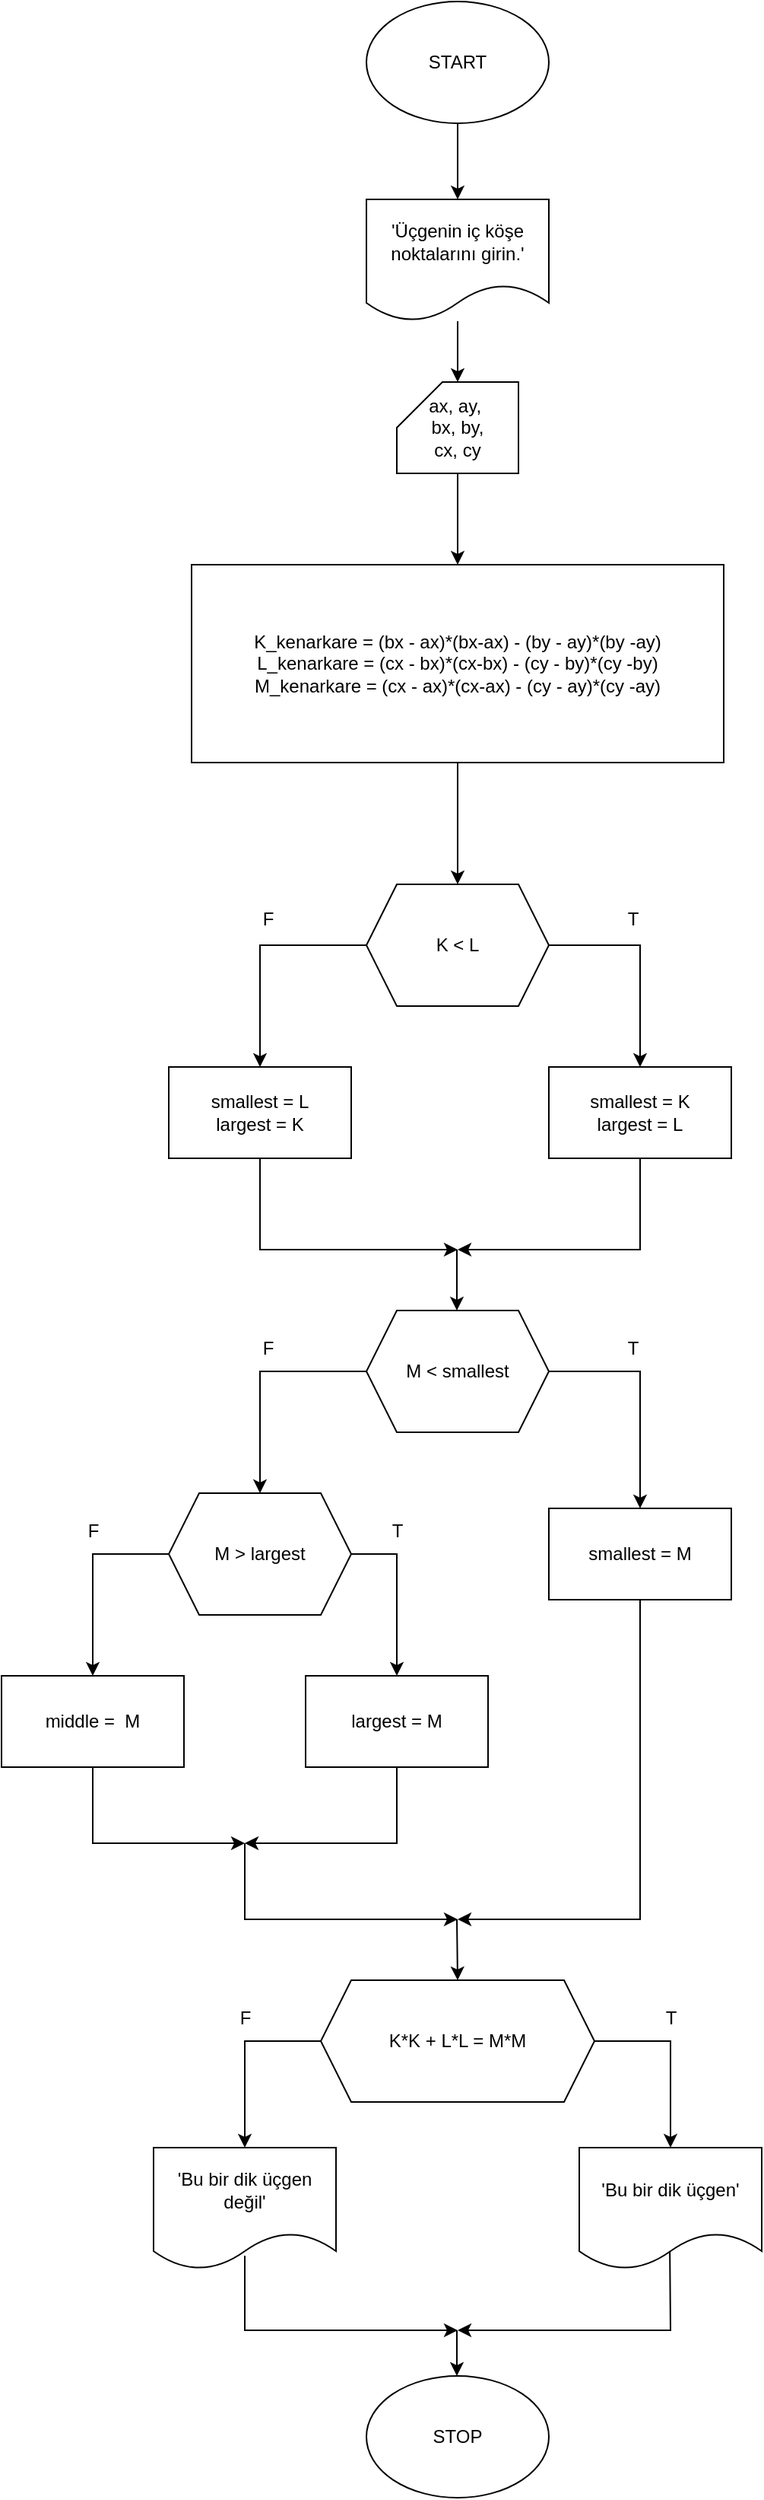 <mxfile version="24.8.4">
  <diagram name="Sayfa -1" id="dz3sbNRHeDbI_Q6snPa1">
    <mxGraphModel dx="794" dy="502" grid="1" gridSize="10" guides="1" tooltips="1" connect="1" arrows="1" fold="1" page="1" pageScale="1" pageWidth="827" pageHeight="1169" math="0" shadow="0">
      <root>
        <mxCell id="0" />
        <mxCell id="1" parent="0" />
        <mxCell id="ZTao545rvQ0QBk52h7uM-1" value="" style="edgeStyle=orthogonalEdgeStyle;rounded=0;orthogonalLoop=1;jettySize=auto;html=1;" edge="1" parent="1" source="ZTao545rvQ0QBk52h7uM-2" target="ZTao545rvQ0QBk52h7uM-4">
          <mxGeometry relative="1" as="geometry" />
        </mxCell>
        <mxCell id="ZTao545rvQ0QBk52h7uM-2" value="&lt;div&gt;START&lt;/div&gt;" style="ellipse;whiteSpace=wrap;html=1;" vertex="1" parent="1">
          <mxGeometry x="380" y="20" width="120" height="80" as="geometry" />
        </mxCell>
        <mxCell id="ZTao545rvQ0QBk52h7uM-3" value="" style="edgeStyle=orthogonalEdgeStyle;rounded=0;orthogonalLoop=1;jettySize=auto;html=1;" edge="1" parent="1" source="ZTao545rvQ0QBk52h7uM-4" target="ZTao545rvQ0QBk52h7uM-6">
          <mxGeometry relative="1" as="geometry" />
        </mxCell>
        <mxCell id="ZTao545rvQ0QBk52h7uM-4" value="&#39;Üçgenin iç köşe noktalarını girin.&#39;" style="shape=document;whiteSpace=wrap;html=1;boundedLbl=1;" vertex="1" parent="1">
          <mxGeometry x="380" y="150" width="120" height="80" as="geometry" />
        </mxCell>
        <mxCell id="ZTao545rvQ0QBk52h7uM-5" value="" style="edgeStyle=orthogonalEdgeStyle;rounded=0;orthogonalLoop=1;jettySize=auto;html=1;" edge="1" parent="1" source="ZTao545rvQ0QBk52h7uM-6" target="ZTao545rvQ0QBk52h7uM-7">
          <mxGeometry relative="1" as="geometry" />
        </mxCell>
        <mxCell id="ZTao545rvQ0QBk52h7uM-6" value="&lt;div&gt;ax, ay,&amp;nbsp;&lt;/div&gt;&lt;div&gt;bx, by,&lt;/div&gt;&lt;div&gt;cx, cy&lt;br&gt;&lt;/div&gt;" style="shape=card;whiteSpace=wrap;html=1;" vertex="1" parent="1">
          <mxGeometry x="400" y="270" width="80" height="60" as="geometry" />
        </mxCell>
        <mxCell id="ZTao545rvQ0QBk52h7uM-9" value="" style="edgeStyle=orthogonalEdgeStyle;rounded=0;orthogonalLoop=1;jettySize=auto;html=1;entryX=0.5;entryY=0;entryDx=0;entryDy=0;" edge="1" parent="1" source="ZTao545rvQ0QBk52h7uM-7" target="ZTao545rvQ0QBk52h7uM-8">
          <mxGeometry relative="1" as="geometry">
            <mxPoint x="440" y="580" as="targetPoint" />
          </mxGeometry>
        </mxCell>
        <mxCell id="ZTao545rvQ0QBk52h7uM-7" value="&lt;div&gt;K_kenarkare = (bx - ax)*(bx-ax) - (by - ay)*(by -ay)&lt;/div&gt;&lt;div&gt;L_kenarkare = (cx - bx)*(cx-bx) - (cy - by)*(cy -by)&lt;/div&gt;&lt;div&gt;M_kenarkare = (cx - ax)*(cx-ax) - (cy - ay)*(cy -ay)&lt;/div&gt;" style="rounded=0;whiteSpace=wrap;html=1;" vertex="1" parent="1">
          <mxGeometry x="265" y="390" width="350" height="130" as="geometry" />
        </mxCell>
        <mxCell id="ZTao545rvQ0QBk52h7uM-8" value="K &amp;lt; L" style="shape=hexagon;perimeter=hexagonPerimeter2;whiteSpace=wrap;html=1;fixedSize=1;" vertex="1" parent="1">
          <mxGeometry x="380" y="600" width="120" height="80" as="geometry" />
        </mxCell>
        <mxCell id="ZTao545rvQ0QBk52h7uM-10" value="" style="endArrow=classic;html=1;rounded=0;" edge="1" parent="1" source="ZTao545rvQ0QBk52h7uM-8">
          <mxGeometry width="50" height="50" relative="1" as="geometry">
            <mxPoint x="500" y="640" as="sourcePoint" />
            <mxPoint x="560" y="720" as="targetPoint" />
            <Array as="points">
              <mxPoint x="560" y="640" />
            </Array>
          </mxGeometry>
        </mxCell>
        <mxCell id="ZTao545rvQ0QBk52h7uM-11" value="" style="endArrow=classic;html=1;rounded=0;" edge="1" parent="1">
          <mxGeometry width="50" height="50" relative="1" as="geometry">
            <mxPoint x="380" y="640" as="sourcePoint" />
            <mxPoint x="310" y="720" as="targetPoint" />
            <Array as="points">
              <mxPoint x="310" y="640" />
            </Array>
          </mxGeometry>
        </mxCell>
        <mxCell id="ZTao545rvQ0QBk52h7uM-12" value="T" style="text;html=1;align=center;verticalAlign=middle;resizable=0;points=[];autosize=1;strokeColor=none;fillColor=none;" vertex="1" parent="1">
          <mxGeometry x="540" y="608" width="30" height="30" as="geometry" />
        </mxCell>
        <mxCell id="ZTao545rvQ0QBk52h7uM-13" value="F" style="text;html=1;align=center;verticalAlign=middle;resizable=0;points=[];autosize=1;strokeColor=none;fillColor=none;" vertex="1" parent="1">
          <mxGeometry x="300" y="608" width="30" height="30" as="geometry" />
        </mxCell>
        <mxCell id="ZTao545rvQ0QBk52h7uM-14" value="&lt;div&gt;smallest = K&lt;/div&gt;&lt;div&gt;largest = L&lt;br&gt;&lt;/div&gt;" style="rounded=0;whiteSpace=wrap;html=1;" vertex="1" parent="1">
          <mxGeometry x="500" y="720" width="120" height="60" as="geometry" />
        </mxCell>
        <mxCell id="ZTao545rvQ0QBk52h7uM-15" value="&lt;div&gt;smallest = L&lt;/div&gt;&lt;div&gt;largest = K&lt;br&gt;&lt;/div&gt;" style="rounded=0;whiteSpace=wrap;html=1;" vertex="1" parent="1">
          <mxGeometry x="250" y="720" width="120" height="60" as="geometry" />
        </mxCell>
        <mxCell id="ZTao545rvQ0QBk52h7uM-16" value="" style="endArrow=classic;html=1;rounded=0;" edge="1" parent="1">
          <mxGeometry width="50" height="50" relative="1" as="geometry">
            <mxPoint x="310" y="780" as="sourcePoint" />
            <mxPoint x="440" y="840" as="targetPoint" />
            <Array as="points">
              <mxPoint x="310" y="840" />
            </Array>
          </mxGeometry>
        </mxCell>
        <mxCell id="ZTao545rvQ0QBk52h7uM-17" value="" style="endArrow=classic;html=1;rounded=0;" edge="1" parent="1">
          <mxGeometry width="50" height="50" relative="1" as="geometry">
            <mxPoint x="560" y="780" as="sourcePoint" />
            <mxPoint x="440" y="840" as="targetPoint" />
            <Array as="points">
              <mxPoint x="560" y="840" />
            </Array>
          </mxGeometry>
        </mxCell>
        <mxCell id="ZTao545rvQ0QBk52h7uM-18" value="" style="endArrow=classic;html=1;rounded=0;" edge="1" parent="1">
          <mxGeometry width="50" height="50" relative="1" as="geometry">
            <mxPoint x="439.5" y="840" as="sourcePoint" />
            <mxPoint x="439.5" y="880" as="targetPoint" />
          </mxGeometry>
        </mxCell>
        <mxCell id="ZTao545rvQ0QBk52h7uM-19" value="M &amp;lt; smallest" style="shape=hexagon;perimeter=hexagonPerimeter2;whiteSpace=wrap;html=1;fixedSize=1;" vertex="1" parent="1">
          <mxGeometry x="380" y="880" width="120" height="80" as="geometry" />
        </mxCell>
        <mxCell id="ZTao545rvQ0QBk52h7uM-21" value="" style="endArrow=classic;html=1;rounded=0;entryX=0.5;entryY=0;entryDx=0;entryDy=0;" edge="1" parent="1" target="ZTao545rvQ0QBk52h7uM-23">
          <mxGeometry width="50" height="50" relative="1" as="geometry">
            <mxPoint x="500" y="920" as="sourcePoint" />
            <mxPoint x="560" y="1006" as="targetPoint" />
            <Array as="points">
              <mxPoint x="560" y="920" />
            </Array>
          </mxGeometry>
        </mxCell>
        <mxCell id="ZTao545rvQ0QBk52h7uM-22" value="" style="endArrow=classic;html=1;rounded=0;" edge="1" parent="1">
          <mxGeometry width="50" height="50" relative="1" as="geometry">
            <mxPoint x="380" y="920" as="sourcePoint" />
            <mxPoint x="310" y="1000" as="targetPoint" />
            <Array as="points">
              <mxPoint x="310" y="920" />
            </Array>
          </mxGeometry>
        </mxCell>
        <mxCell id="ZTao545rvQ0QBk52h7uM-23" value="smallest = M" style="rounded=0;whiteSpace=wrap;html=1;" vertex="1" parent="1">
          <mxGeometry x="500" y="1010" width="120" height="60" as="geometry" />
        </mxCell>
        <mxCell id="ZTao545rvQ0QBk52h7uM-24" value="M &amp;gt; largest" style="shape=hexagon;perimeter=hexagonPerimeter2;whiteSpace=wrap;html=1;fixedSize=1;" vertex="1" parent="1">
          <mxGeometry x="250" y="1000" width="120" height="80" as="geometry" />
        </mxCell>
        <mxCell id="ZTao545rvQ0QBk52h7uM-27" value="" style="endArrow=classic;html=1;rounded=0;" edge="1" parent="1">
          <mxGeometry width="50" height="50" relative="1" as="geometry">
            <mxPoint x="370" y="1040" as="sourcePoint" />
            <mxPoint x="400" y="1120" as="targetPoint" />
            <Array as="points">
              <mxPoint x="400" y="1040" />
            </Array>
          </mxGeometry>
        </mxCell>
        <mxCell id="ZTao545rvQ0QBk52h7uM-28" value="largest = M" style="rounded=0;whiteSpace=wrap;html=1;" vertex="1" parent="1">
          <mxGeometry x="340" y="1120" width="120" height="60" as="geometry" />
        </mxCell>
        <mxCell id="ZTao545rvQ0QBk52h7uM-29" value="" style="endArrow=classic;html=1;rounded=0;" edge="1" parent="1">
          <mxGeometry width="50" height="50" relative="1" as="geometry">
            <mxPoint x="250" y="1040" as="sourcePoint" />
            <mxPoint x="200" y="1120" as="targetPoint" />
            <Array as="points">
              <mxPoint x="200" y="1040" />
            </Array>
          </mxGeometry>
        </mxCell>
        <mxCell id="ZTao545rvQ0QBk52h7uM-30" value="middle =&amp;nbsp; M" style="rounded=0;whiteSpace=wrap;html=1;" vertex="1" parent="1">
          <mxGeometry x="140" y="1120" width="120" height="60" as="geometry" />
        </mxCell>
        <mxCell id="ZTao545rvQ0QBk52h7uM-31" value="" style="endArrow=classic;html=1;rounded=0;" edge="1" parent="1">
          <mxGeometry width="50" height="50" relative="1" as="geometry">
            <mxPoint x="200" y="1180" as="sourcePoint" />
            <mxPoint x="300" y="1230" as="targetPoint" />
            <Array as="points">
              <mxPoint x="200" y="1230" />
            </Array>
          </mxGeometry>
        </mxCell>
        <mxCell id="ZTao545rvQ0QBk52h7uM-32" value="" style="endArrow=classic;html=1;rounded=0;" edge="1" parent="1">
          <mxGeometry width="50" height="50" relative="1" as="geometry">
            <mxPoint x="400" y="1180" as="sourcePoint" />
            <mxPoint x="300" y="1230" as="targetPoint" />
            <Array as="points">
              <mxPoint x="400" y="1230" />
            </Array>
          </mxGeometry>
        </mxCell>
        <mxCell id="ZTao545rvQ0QBk52h7uM-33" value="" style="endArrow=classic;html=1;rounded=0;" edge="1" parent="1">
          <mxGeometry width="50" height="50" relative="1" as="geometry">
            <mxPoint x="300" y="1230" as="sourcePoint" />
            <mxPoint x="440" y="1280" as="targetPoint" />
            <Array as="points">
              <mxPoint x="300" y="1280" />
            </Array>
          </mxGeometry>
        </mxCell>
        <mxCell id="ZTao545rvQ0QBk52h7uM-34" value="" style="endArrow=classic;html=1;rounded=0;" edge="1" parent="1">
          <mxGeometry width="50" height="50" relative="1" as="geometry">
            <mxPoint x="560" y="1070" as="sourcePoint" />
            <mxPoint x="440" y="1280" as="targetPoint" />
            <Array as="points">
              <mxPoint x="560" y="1280" />
            </Array>
          </mxGeometry>
        </mxCell>
        <mxCell id="ZTao545rvQ0QBk52h7uM-35" value="" style="endArrow=classic;html=1;rounded=0;" edge="1" parent="1">
          <mxGeometry width="50" height="50" relative="1" as="geometry">
            <mxPoint x="439.5" y="1280" as="sourcePoint" />
            <mxPoint x="440" y="1320" as="targetPoint" />
          </mxGeometry>
        </mxCell>
        <mxCell id="ZTao545rvQ0QBk52h7uM-36" value="T" style="text;html=1;align=center;verticalAlign=middle;resizable=0;points=[];autosize=1;strokeColor=none;fillColor=none;" vertex="1" parent="1">
          <mxGeometry x="540" y="890" width="30" height="30" as="geometry" />
        </mxCell>
        <mxCell id="ZTao545rvQ0QBk52h7uM-37" value="F" style="text;html=1;align=center;verticalAlign=middle;resizable=0;points=[];autosize=1;strokeColor=none;fillColor=none;" vertex="1" parent="1">
          <mxGeometry x="300" y="890" width="30" height="30" as="geometry" />
        </mxCell>
        <mxCell id="ZTao545rvQ0QBk52h7uM-38" value="T" style="text;html=1;align=center;verticalAlign=middle;resizable=0;points=[];autosize=1;strokeColor=none;fillColor=none;" vertex="1" parent="1">
          <mxGeometry x="385" y="1010" width="30" height="30" as="geometry" />
        </mxCell>
        <mxCell id="ZTao545rvQ0QBk52h7uM-39" value="F" style="text;html=1;align=center;verticalAlign=middle;resizable=0;points=[];autosize=1;strokeColor=none;fillColor=none;" vertex="1" parent="1">
          <mxGeometry x="185" y="1010" width="30" height="30" as="geometry" />
        </mxCell>
        <mxCell id="ZTao545rvQ0QBk52h7uM-40" value="" style="endArrow=classic;html=1;rounded=0;entryX=0.5;entryY=0;entryDx=0;entryDy=0;" edge="1" parent="1">
          <mxGeometry width="50" height="50" relative="1" as="geometry">
            <mxPoint x="530" y="1360" as="sourcePoint" />
            <mxPoint x="580" y="1430" as="targetPoint" />
            <Array as="points">
              <mxPoint x="580" y="1360" />
            </Array>
          </mxGeometry>
        </mxCell>
        <mxCell id="ZTao545rvQ0QBk52h7uM-41" value="" style="endArrow=classic;html=1;rounded=0;entryX=0.5;entryY=0;entryDx=0;entryDy=0;" edge="1" parent="1" target="ZTao545rvQ0QBk52h7uM-47">
          <mxGeometry width="50" height="50" relative="1" as="geometry">
            <mxPoint x="350" y="1360" as="sourcePoint" />
            <mxPoint x="300" y="1420" as="targetPoint" />
            <Array as="points">
              <mxPoint x="300" y="1360" />
            </Array>
          </mxGeometry>
        </mxCell>
        <mxCell id="ZTao545rvQ0QBk52h7uM-42" value="" style="endArrow=classic;html=1;rounded=0;" edge="1" parent="1" target="ZTao545rvQ0QBk52h7uM-43">
          <mxGeometry width="50" height="50" relative="1" as="geometry">
            <mxPoint x="370" y="1390" as="sourcePoint" />
            <mxPoint x="420" y="1340" as="targetPoint" />
          </mxGeometry>
        </mxCell>
        <mxCell id="ZTao545rvQ0QBk52h7uM-43" value="K*K + L*L = M*M" style="shape=hexagon;perimeter=hexagonPerimeter2;whiteSpace=wrap;html=1;fixedSize=1;" vertex="1" parent="1">
          <mxGeometry x="350" y="1320" width="180" height="80" as="geometry" />
        </mxCell>
        <mxCell id="ZTao545rvQ0QBk52h7uM-44" value="" style="endArrow=classic;html=1;rounded=0;" edge="1" parent="1">
          <mxGeometry width="50" height="50" relative="1" as="geometry">
            <mxPoint x="579.5" y="1490" as="sourcePoint" />
            <mxPoint x="440" y="1550" as="targetPoint" />
            <Array as="points">
              <mxPoint x="580" y="1550" />
            </Array>
          </mxGeometry>
        </mxCell>
        <mxCell id="ZTao545rvQ0QBk52h7uM-45" value="" style="endArrow=classic;html=1;rounded=0;" edge="1" parent="1">
          <mxGeometry width="50" height="50" relative="1" as="geometry">
            <mxPoint x="439.5" y="1550" as="sourcePoint" />
            <mxPoint x="439.5" y="1580" as="targetPoint" />
          </mxGeometry>
        </mxCell>
        <mxCell id="ZTao545rvQ0QBk52h7uM-46" value="&#39;Bu bir dik üçgen&#39;" style="shape=document;whiteSpace=wrap;html=1;boundedLbl=1;" vertex="1" parent="1">
          <mxGeometry x="520" y="1430" width="120" height="80" as="geometry" />
        </mxCell>
        <mxCell id="ZTao545rvQ0QBk52h7uM-47" value="&#39;Bu bir dik üçgen değil&#39;" style="shape=document;whiteSpace=wrap;html=1;boundedLbl=1;" vertex="1" parent="1">
          <mxGeometry x="240" y="1430" width="120" height="80" as="geometry" />
        </mxCell>
        <mxCell id="ZTao545rvQ0QBk52h7uM-48" value="" style="endArrow=classic;html=1;rounded=0;exitX=0.5;exitY=0.888;exitDx=0;exitDy=0;exitPerimeter=0;" edge="1" parent="1" source="ZTao545rvQ0QBk52h7uM-47">
          <mxGeometry width="50" height="50" relative="1" as="geometry">
            <mxPoint x="300" y="1510" as="sourcePoint" />
            <mxPoint x="440" y="1550" as="targetPoint" />
            <Array as="points">
              <mxPoint x="300" y="1550" />
            </Array>
          </mxGeometry>
        </mxCell>
        <mxCell id="ZTao545rvQ0QBk52h7uM-49" value="T" style="text;html=1;align=center;verticalAlign=middle;resizable=0;points=[];autosize=1;strokeColor=none;fillColor=none;" vertex="1" parent="1">
          <mxGeometry x="565" y="1330" width="30" height="30" as="geometry" />
        </mxCell>
        <mxCell id="ZTao545rvQ0QBk52h7uM-50" value="F" style="text;html=1;align=center;verticalAlign=middle;resizable=0;points=[];autosize=1;strokeColor=none;fillColor=none;" vertex="1" parent="1">
          <mxGeometry x="285" y="1330" width="30" height="30" as="geometry" />
        </mxCell>
        <mxCell id="ZTao545rvQ0QBk52h7uM-51" value="STOP" style="ellipse;whiteSpace=wrap;html=1;" vertex="1" parent="1">
          <mxGeometry x="380" y="1580" width="120" height="80" as="geometry" />
        </mxCell>
      </root>
    </mxGraphModel>
  </diagram>
</mxfile>
